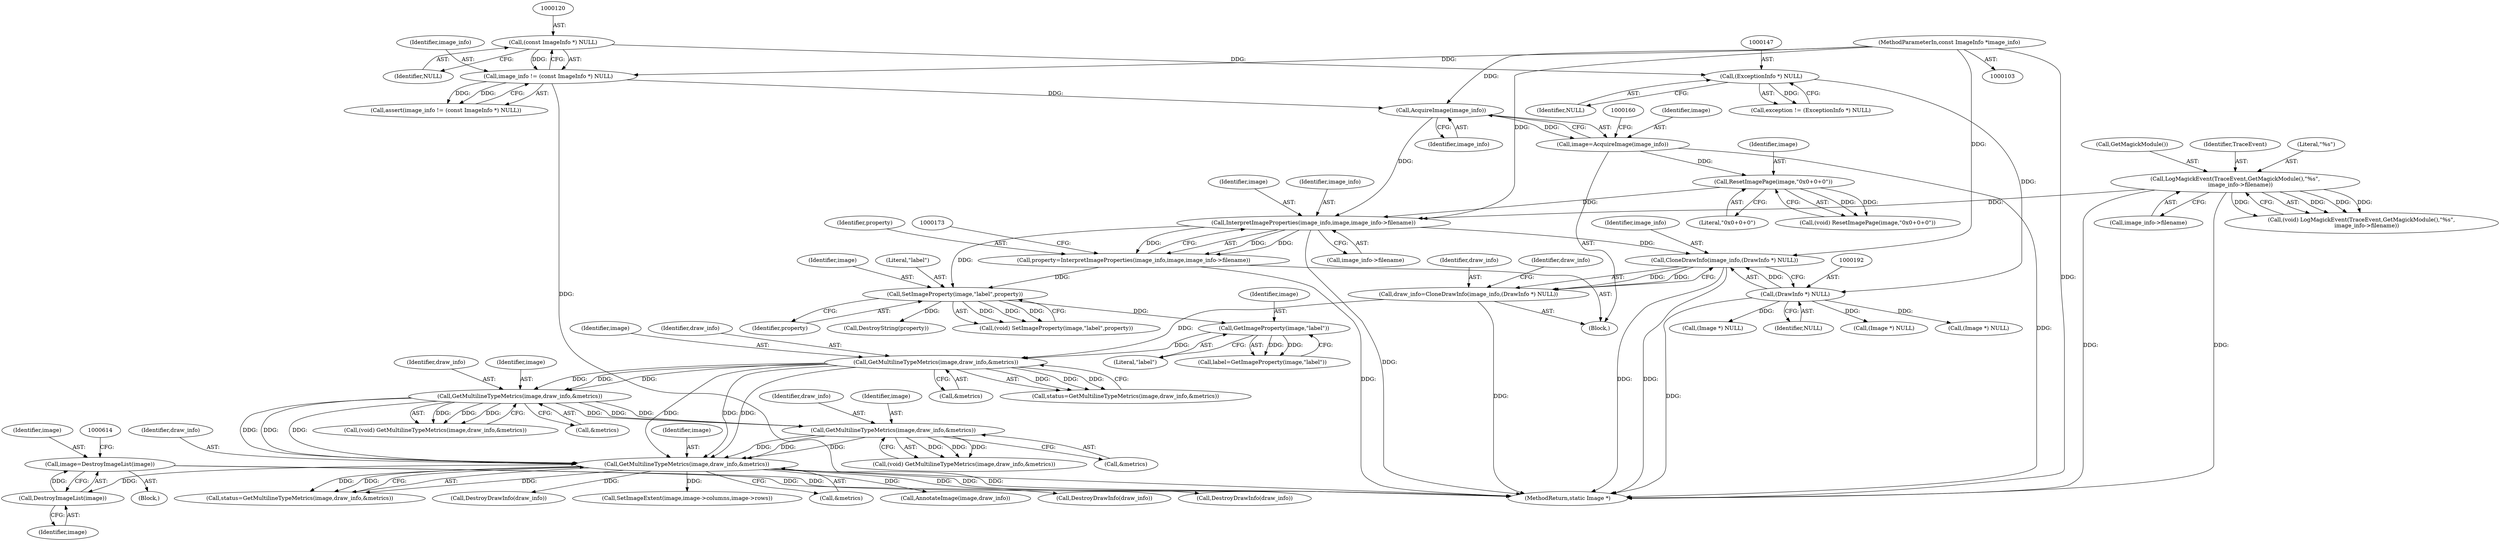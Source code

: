 digraph "0_ImageMagick_0474237508f39c4f783208123431815f1ededb76@pointer" {
"1000608" [label="(Call,image=DestroyImageList(image))"];
"1000610" [label="(Call,DestroyImageList(image))"];
"1000588" [label="(Call,GetMultilineTypeMetrics(image,draw_info,&metrics))"];
"1000462" [label="(Call,GetMultilineTypeMetrics(image,draw_info,&metrics))"];
"1000322" [label="(Call,GetMultilineTypeMetrics(image,draw_info,&metrics))"];
"1000212" [label="(Call,GetMultilineTypeMetrics(image,draw_info,&metrics))"];
"1000184" [label="(Call,GetImageProperty(image,\"label\"))"];
"1000174" [label="(Call,SetImageProperty(image,\"label\",property))"];
"1000166" [label="(Call,InterpretImageProperties(image_info,image,image_info->filename))"];
"1000157" [label="(Call,AcquireImage(image_info))"];
"1000117" [label="(Call,image_info != (const ImageInfo *) NULL)"];
"1000104" [label="(MethodParameterIn,const ImageInfo *image_info)"];
"1000119" [label="(Call,(const ImageInfo *) NULL)"];
"1000161" [label="(Call,ResetImagePage(image,\"0x0+0+0\"))"];
"1000155" [label="(Call,image=AcquireImage(image_info))"];
"1000136" [label="(Call,LogMagickEvent(TraceEvent,GetMagickModule(),\"%s\",\n      image_info->filename))"];
"1000164" [label="(Call,property=InterpretImageProperties(image_info,image,image_info->filename))"];
"1000187" [label="(Call,draw_info=CloneDrawInfo(image_info,(DrawInfo *) NULL))"];
"1000189" [label="(Call,CloneDrawInfo(image_info,(DrawInfo *) NULL))"];
"1000191" [label="(Call,(DrawInfo *) NULL)"];
"1000146" [label="(Call,(ExceptionInfo *) NULL)"];
"1000146" [label="(Call,(ExceptionInfo *) NULL)"];
"1000460" [label="(Call,(void) GetMultilineTypeMetrics(image,draw_info,&metrics))"];
"1000706" [label="(Call,SetImageExtent(image,image->columns,image->rows))"];
"1000193" [label="(Identifier,NULL)"];
"1000186" [label="(Literal,\"label\")"];
"1000163" [label="(Literal,\"0x0+0+0\")"];
"1000166" [label="(Call,InterpretImageProperties(image_info,image,image_info->filename))"];
"1000116" [label="(Call,assert(image_info != (const ImageInfo *) NULL))"];
"1000134" [label="(Call,(void) LogMagickEvent(TraceEvent,GetMagickModule(),\"%s\",\n      image_info->filename))"];
"1000190" [label="(Identifier,image_info)"];
"1000159" [label="(Call,(void) ResetImagePage(image,\"0x0+0+0\"))"];
"1000465" [label="(Call,&metrics)"];
"1000188" [label="(Identifier,draw_info)"];
"1000158" [label="(Identifier,image_info)"];
"1000753" [label="(Call,(Image *) NULL)"];
"1000213" [label="(Identifier,image)"];
"1000215" [label="(Call,&metrics)"];
"1000139" [label="(Literal,\"%s\")"];
"1000121" [label="(Identifier,NULL)"];
"1000609" [label="(Identifier,image)"];
"1000322" [label="(Call,GetMultilineTypeMetrics(image,draw_info,&metrics))"];
"1000119" [label="(Call,(const ImageInfo *) NULL)"];
"1000462" [label="(Call,GetMultilineTypeMetrics(image,draw_info,&metrics))"];
"1000212" [label="(Call,GetMultilineTypeMetrics(image,draw_info,&metrics))"];
"1000189" [label="(Call,CloneDrawInfo(image_info,(DrawInfo *) NULL))"];
"1000175" [label="(Identifier,image)"];
"1000164" [label="(Call,property=InterpretImageProperties(image_info,image,image_info->filename))"];
"1000168" [label="(Identifier,image)"];
"1000597" [label="(Block,)"];
"1000138" [label="(Call,GetMagickModule())"];
"1000196" [label="(Identifier,draw_info)"];
"1000157" [label="(Call,AcquireImage(image_info))"];
"1000156" [label="(Identifier,image)"];
"1000591" [label="(Call,&metrics)"];
"1000210" [label="(Call,status=GetMultilineTypeMetrics(image,draw_info,&metrics))"];
"1000182" [label="(Call,label=GetImageProperty(image,\"label\"))"];
"1000187" [label="(Call,draw_info=CloneDrawInfo(image_info,(DrawInfo *) NULL))"];
"1000590" [label="(Identifier,draw_info)"];
"1000172" [label="(Call,(void) SetImageProperty(image,\"label\",property))"];
"1000185" [label="(Identifier,image)"];
"1000140" [label="(Call,image_info->filename)"];
"1000165" [label="(Identifier,property)"];
"1000588" [label="(Call,GetMultilineTypeMetrics(image,draw_info,&metrics))"];
"1000842" [label="(MethodReturn,static Image *)"];
"1000796" [label="(Call,AnnotateImage(image,draw_info))"];
"1000161" [label="(Call,ResetImagePage(image,\"0x0+0+0\"))"];
"1000608" [label="(Call,image=DestroyImageList(image))"];
"1000137" [label="(Identifier,TraceEvent)"];
"1000155" [label="(Call,image=AcquireImage(image_info))"];
"1000144" [label="(Call,exception != (ExceptionInfo *) NULL)"];
"1000162" [label="(Identifier,image)"];
"1000136" [label="(Call,LogMagickEvent(TraceEvent,GetMagickModule(),\"%s\",\n      image_info->filename))"];
"1000177" [label="(Identifier,property)"];
"1000167" [label="(Identifier,image_info)"];
"1000184" [label="(Call,GetImageProperty(image,\"label\"))"];
"1000214" [label="(Identifier,draw_info)"];
"1000740" [label="(Call,DestroyDrawInfo(draw_info))"];
"1000174" [label="(Call,SetImageProperty(image,\"label\",property))"];
"1000324" [label="(Identifier,draw_info)"];
"1000463" [label="(Identifier,image)"];
"1000106" [label="(Block,)"];
"1000191" [label="(Call,(DrawInfo *) NULL)"];
"1000323" [label="(Identifier,image)"];
"1000118" [label="(Identifier,image_info)"];
"1000721" [label="(Call,DestroyDrawInfo(draw_info))"];
"1000586" [label="(Call,status=GetMultilineTypeMetrics(image,draw_info,&metrics))"];
"1000589" [label="(Identifier,image)"];
"1000610" [label="(Call,DestroyImageList(image))"];
"1000320" [label="(Call,(void) GetMultilineTypeMetrics(image,draw_info,&metrics))"];
"1000176" [label="(Literal,\"label\")"];
"1000611" [label="(Identifier,image)"];
"1000325" [label="(Call,&metrics)"];
"1000180" [label="(Call,DestroyString(property))"];
"1000148" [label="(Identifier,NULL)"];
"1000117" [label="(Call,image_info != (const ImageInfo *) NULL)"];
"1000600" [label="(Call,DestroyDrawInfo(draw_info))"];
"1000836" [label="(Call,(Image *) NULL)"];
"1000169" [label="(Call,image_info->filename)"];
"1000613" [label="(Call,(Image *) NULL)"];
"1000464" [label="(Identifier,draw_info)"];
"1000104" [label="(MethodParameterIn,const ImageInfo *image_info)"];
"1000608" -> "1000597"  [label="AST: "];
"1000608" -> "1000610"  [label="CFG: "];
"1000609" -> "1000608"  [label="AST: "];
"1000610" -> "1000608"  [label="AST: "];
"1000614" -> "1000608"  [label="CFG: "];
"1000608" -> "1000842"  [label="DDG: "];
"1000608" -> "1000842"  [label="DDG: "];
"1000610" -> "1000608"  [label="DDG: "];
"1000610" -> "1000611"  [label="CFG: "];
"1000611" -> "1000610"  [label="AST: "];
"1000588" -> "1000610"  [label="DDG: "];
"1000588" -> "1000586"  [label="AST: "];
"1000588" -> "1000591"  [label="CFG: "];
"1000589" -> "1000588"  [label="AST: "];
"1000590" -> "1000588"  [label="AST: "];
"1000591" -> "1000588"  [label="AST: "];
"1000586" -> "1000588"  [label="CFG: "];
"1000588" -> "1000842"  [label="DDG: "];
"1000588" -> "1000586"  [label="DDG: "];
"1000588" -> "1000586"  [label="DDG: "];
"1000588" -> "1000586"  [label="DDG: "];
"1000462" -> "1000588"  [label="DDG: "];
"1000462" -> "1000588"  [label="DDG: "];
"1000462" -> "1000588"  [label="DDG: "];
"1000212" -> "1000588"  [label="DDG: "];
"1000212" -> "1000588"  [label="DDG: "];
"1000212" -> "1000588"  [label="DDG: "];
"1000322" -> "1000588"  [label="DDG: "];
"1000322" -> "1000588"  [label="DDG: "];
"1000322" -> "1000588"  [label="DDG: "];
"1000588" -> "1000600"  [label="DDG: "];
"1000588" -> "1000706"  [label="DDG: "];
"1000588" -> "1000721"  [label="DDG: "];
"1000588" -> "1000740"  [label="DDG: "];
"1000588" -> "1000796"  [label="DDG: "];
"1000462" -> "1000460"  [label="AST: "];
"1000462" -> "1000465"  [label="CFG: "];
"1000463" -> "1000462"  [label="AST: "];
"1000464" -> "1000462"  [label="AST: "];
"1000465" -> "1000462"  [label="AST: "];
"1000460" -> "1000462"  [label="CFG: "];
"1000462" -> "1000460"  [label="DDG: "];
"1000462" -> "1000460"  [label="DDG: "];
"1000462" -> "1000460"  [label="DDG: "];
"1000322" -> "1000462"  [label="DDG: "];
"1000322" -> "1000462"  [label="DDG: "];
"1000322" -> "1000462"  [label="DDG: "];
"1000322" -> "1000320"  [label="AST: "];
"1000322" -> "1000325"  [label="CFG: "];
"1000323" -> "1000322"  [label="AST: "];
"1000324" -> "1000322"  [label="AST: "];
"1000325" -> "1000322"  [label="AST: "];
"1000320" -> "1000322"  [label="CFG: "];
"1000322" -> "1000320"  [label="DDG: "];
"1000322" -> "1000320"  [label="DDG: "];
"1000322" -> "1000320"  [label="DDG: "];
"1000212" -> "1000322"  [label="DDG: "];
"1000212" -> "1000322"  [label="DDG: "];
"1000212" -> "1000322"  [label="DDG: "];
"1000212" -> "1000210"  [label="AST: "];
"1000212" -> "1000215"  [label="CFG: "];
"1000213" -> "1000212"  [label="AST: "];
"1000214" -> "1000212"  [label="AST: "];
"1000215" -> "1000212"  [label="AST: "];
"1000210" -> "1000212"  [label="CFG: "];
"1000212" -> "1000210"  [label="DDG: "];
"1000212" -> "1000210"  [label="DDG: "];
"1000212" -> "1000210"  [label="DDG: "];
"1000184" -> "1000212"  [label="DDG: "];
"1000187" -> "1000212"  [label="DDG: "];
"1000184" -> "1000182"  [label="AST: "];
"1000184" -> "1000186"  [label="CFG: "];
"1000185" -> "1000184"  [label="AST: "];
"1000186" -> "1000184"  [label="AST: "];
"1000182" -> "1000184"  [label="CFG: "];
"1000184" -> "1000182"  [label="DDG: "];
"1000184" -> "1000182"  [label="DDG: "];
"1000174" -> "1000184"  [label="DDG: "];
"1000174" -> "1000172"  [label="AST: "];
"1000174" -> "1000177"  [label="CFG: "];
"1000175" -> "1000174"  [label="AST: "];
"1000176" -> "1000174"  [label="AST: "];
"1000177" -> "1000174"  [label="AST: "];
"1000172" -> "1000174"  [label="CFG: "];
"1000174" -> "1000172"  [label="DDG: "];
"1000174" -> "1000172"  [label="DDG: "];
"1000174" -> "1000172"  [label="DDG: "];
"1000166" -> "1000174"  [label="DDG: "];
"1000164" -> "1000174"  [label="DDG: "];
"1000174" -> "1000180"  [label="DDG: "];
"1000166" -> "1000164"  [label="AST: "];
"1000166" -> "1000169"  [label="CFG: "];
"1000167" -> "1000166"  [label="AST: "];
"1000168" -> "1000166"  [label="AST: "];
"1000169" -> "1000166"  [label="AST: "];
"1000164" -> "1000166"  [label="CFG: "];
"1000166" -> "1000842"  [label="DDG: "];
"1000166" -> "1000164"  [label="DDG: "];
"1000166" -> "1000164"  [label="DDG: "];
"1000166" -> "1000164"  [label="DDG: "];
"1000157" -> "1000166"  [label="DDG: "];
"1000104" -> "1000166"  [label="DDG: "];
"1000161" -> "1000166"  [label="DDG: "];
"1000136" -> "1000166"  [label="DDG: "];
"1000166" -> "1000189"  [label="DDG: "];
"1000157" -> "1000155"  [label="AST: "];
"1000157" -> "1000158"  [label="CFG: "];
"1000158" -> "1000157"  [label="AST: "];
"1000155" -> "1000157"  [label="CFG: "];
"1000157" -> "1000155"  [label="DDG: "];
"1000117" -> "1000157"  [label="DDG: "];
"1000104" -> "1000157"  [label="DDG: "];
"1000117" -> "1000116"  [label="AST: "];
"1000117" -> "1000119"  [label="CFG: "];
"1000118" -> "1000117"  [label="AST: "];
"1000119" -> "1000117"  [label="AST: "];
"1000116" -> "1000117"  [label="CFG: "];
"1000117" -> "1000842"  [label="DDG: "];
"1000117" -> "1000116"  [label="DDG: "];
"1000117" -> "1000116"  [label="DDG: "];
"1000104" -> "1000117"  [label="DDG: "];
"1000119" -> "1000117"  [label="DDG: "];
"1000104" -> "1000103"  [label="AST: "];
"1000104" -> "1000842"  [label="DDG: "];
"1000104" -> "1000189"  [label="DDG: "];
"1000119" -> "1000121"  [label="CFG: "];
"1000120" -> "1000119"  [label="AST: "];
"1000121" -> "1000119"  [label="AST: "];
"1000119" -> "1000146"  [label="DDG: "];
"1000161" -> "1000159"  [label="AST: "];
"1000161" -> "1000163"  [label="CFG: "];
"1000162" -> "1000161"  [label="AST: "];
"1000163" -> "1000161"  [label="AST: "];
"1000159" -> "1000161"  [label="CFG: "];
"1000161" -> "1000159"  [label="DDG: "];
"1000161" -> "1000159"  [label="DDG: "];
"1000155" -> "1000161"  [label="DDG: "];
"1000155" -> "1000106"  [label="AST: "];
"1000156" -> "1000155"  [label="AST: "];
"1000160" -> "1000155"  [label="CFG: "];
"1000155" -> "1000842"  [label="DDG: "];
"1000136" -> "1000134"  [label="AST: "];
"1000136" -> "1000140"  [label="CFG: "];
"1000137" -> "1000136"  [label="AST: "];
"1000138" -> "1000136"  [label="AST: "];
"1000139" -> "1000136"  [label="AST: "];
"1000140" -> "1000136"  [label="AST: "];
"1000134" -> "1000136"  [label="CFG: "];
"1000136" -> "1000842"  [label="DDG: "];
"1000136" -> "1000842"  [label="DDG: "];
"1000136" -> "1000134"  [label="DDG: "];
"1000136" -> "1000134"  [label="DDG: "];
"1000136" -> "1000134"  [label="DDG: "];
"1000136" -> "1000134"  [label="DDG: "];
"1000164" -> "1000106"  [label="AST: "];
"1000165" -> "1000164"  [label="AST: "];
"1000173" -> "1000164"  [label="CFG: "];
"1000164" -> "1000842"  [label="DDG: "];
"1000187" -> "1000106"  [label="AST: "];
"1000187" -> "1000189"  [label="CFG: "];
"1000188" -> "1000187"  [label="AST: "];
"1000189" -> "1000187"  [label="AST: "];
"1000196" -> "1000187"  [label="CFG: "];
"1000187" -> "1000842"  [label="DDG: "];
"1000189" -> "1000187"  [label="DDG: "];
"1000189" -> "1000187"  [label="DDG: "];
"1000189" -> "1000191"  [label="CFG: "];
"1000190" -> "1000189"  [label="AST: "];
"1000191" -> "1000189"  [label="AST: "];
"1000189" -> "1000842"  [label="DDG: "];
"1000189" -> "1000842"  [label="DDG: "];
"1000191" -> "1000189"  [label="DDG: "];
"1000191" -> "1000193"  [label="CFG: "];
"1000192" -> "1000191"  [label="AST: "];
"1000193" -> "1000191"  [label="AST: "];
"1000191" -> "1000842"  [label="DDG: "];
"1000146" -> "1000191"  [label="DDG: "];
"1000191" -> "1000613"  [label="DDG: "];
"1000191" -> "1000753"  [label="DDG: "];
"1000191" -> "1000836"  [label="DDG: "];
"1000146" -> "1000144"  [label="AST: "];
"1000146" -> "1000148"  [label="CFG: "];
"1000147" -> "1000146"  [label="AST: "];
"1000148" -> "1000146"  [label="AST: "];
"1000144" -> "1000146"  [label="CFG: "];
"1000146" -> "1000144"  [label="DDG: "];
}
